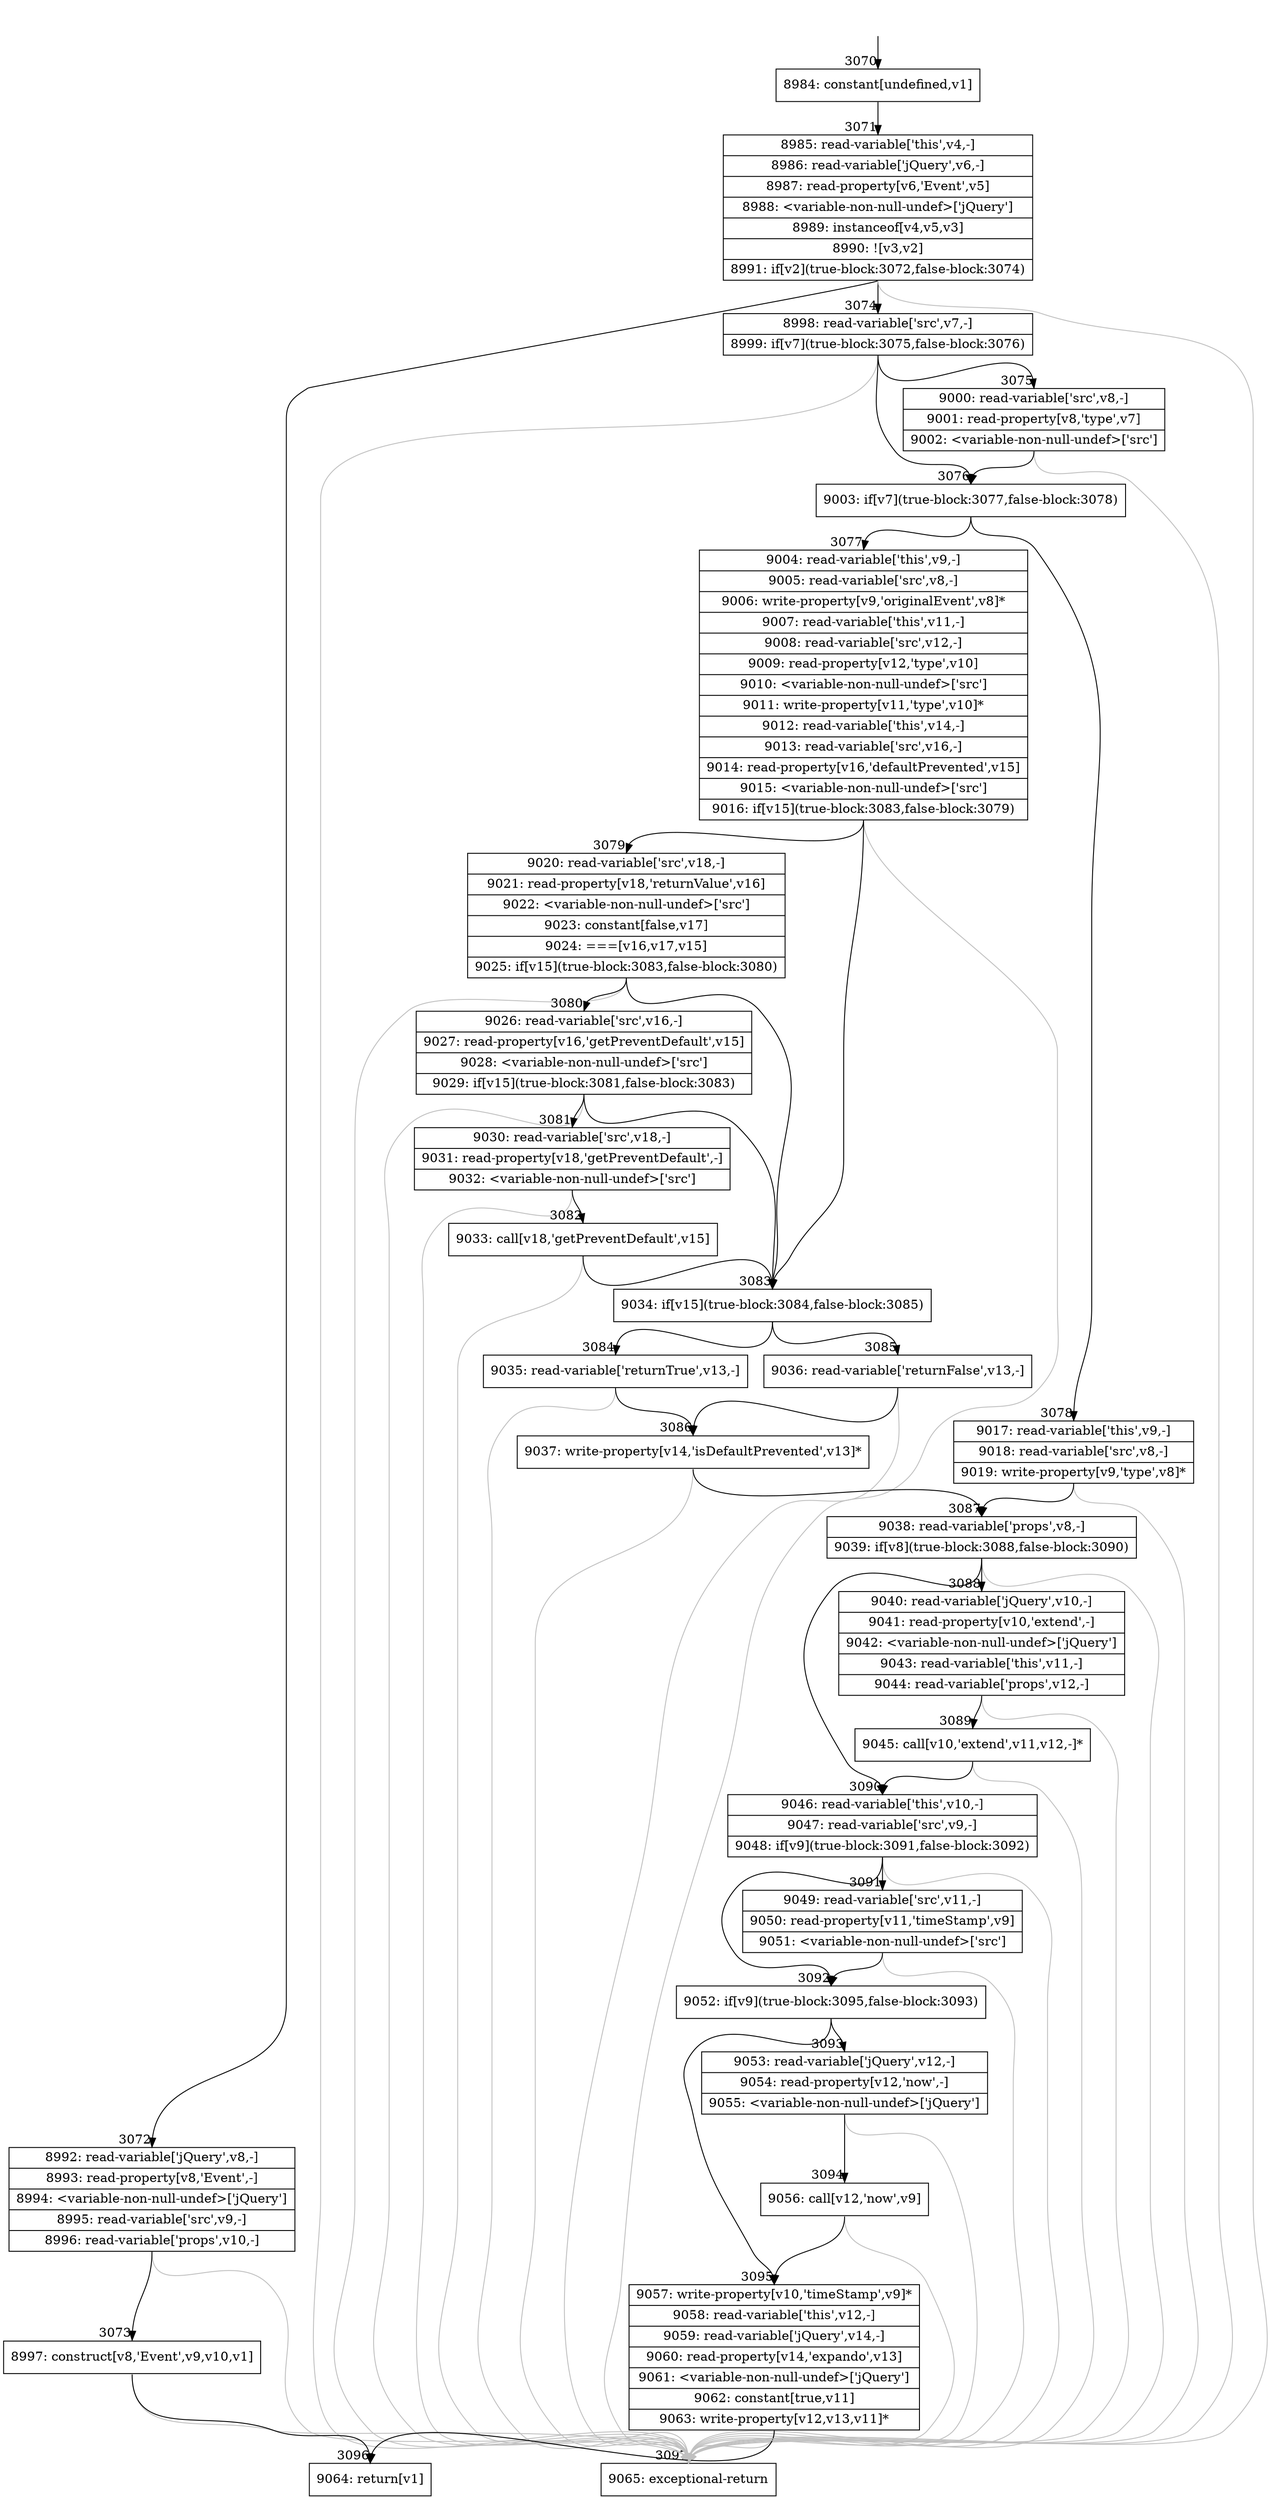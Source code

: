 digraph {
rankdir="TD"
BB_entry188[shape=none,label=""];
BB_entry188 -> BB3070 [tailport=s, headport=n, headlabel="    3070"]
BB3070 [shape=record label="{8984: constant[undefined,v1]}" ] 
BB3070 -> BB3071 [tailport=s, headport=n, headlabel="      3071"]
BB3071 [shape=record label="{8985: read-variable['this',v4,-]|8986: read-variable['jQuery',v6,-]|8987: read-property[v6,'Event',v5]|8988: \<variable-non-null-undef\>['jQuery']|8989: instanceof[v4,v5,v3]|8990: ![v3,v2]|8991: if[v2](true-block:3072,false-block:3074)}" ] 
BB3071 -> BB3072 [tailport=s, headport=n, headlabel="      3072"]
BB3071 -> BB3074 [tailport=s, headport=n, headlabel="      3074"]
BB3071 -> BB3097 [tailport=s, headport=n, color=gray, headlabel="      3097"]
BB3072 [shape=record label="{8992: read-variable['jQuery',v8,-]|8993: read-property[v8,'Event',-]|8994: \<variable-non-null-undef\>['jQuery']|8995: read-variable['src',v9,-]|8996: read-variable['props',v10,-]}" ] 
BB3072 -> BB3073 [tailport=s, headport=n, headlabel="      3073"]
BB3072 -> BB3097 [tailport=s, headport=n, color=gray]
BB3073 [shape=record label="{8997: construct[v8,'Event',v9,v10,v1]}" ] 
BB3073 -> BB3096 [tailport=s, headport=n, headlabel="      3096"]
BB3073 -> BB3097 [tailport=s, headport=n, color=gray]
BB3074 [shape=record label="{8998: read-variable['src',v7,-]|8999: if[v7](true-block:3075,false-block:3076)}" ] 
BB3074 -> BB3076 [tailport=s, headport=n, headlabel="      3076"]
BB3074 -> BB3075 [tailport=s, headport=n, headlabel="      3075"]
BB3074 -> BB3097 [tailport=s, headport=n, color=gray]
BB3075 [shape=record label="{9000: read-variable['src',v8,-]|9001: read-property[v8,'type',v7]|9002: \<variable-non-null-undef\>['src']}" ] 
BB3075 -> BB3076 [tailport=s, headport=n]
BB3075 -> BB3097 [tailport=s, headport=n, color=gray]
BB3076 [shape=record label="{9003: if[v7](true-block:3077,false-block:3078)}" ] 
BB3076 -> BB3077 [tailport=s, headport=n, headlabel="      3077"]
BB3076 -> BB3078 [tailport=s, headport=n, headlabel="      3078"]
BB3077 [shape=record label="{9004: read-variable['this',v9,-]|9005: read-variable['src',v8,-]|9006: write-property[v9,'originalEvent',v8]*|9007: read-variable['this',v11,-]|9008: read-variable['src',v12,-]|9009: read-property[v12,'type',v10]|9010: \<variable-non-null-undef\>['src']|9011: write-property[v11,'type',v10]*|9012: read-variable['this',v14,-]|9013: read-variable['src',v16,-]|9014: read-property[v16,'defaultPrevented',v15]|9015: \<variable-non-null-undef\>['src']|9016: if[v15](true-block:3083,false-block:3079)}" ] 
BB3077 -> BB3083 [tailport=s, headport=n, headlabel="      3083"]
BB3077 -> BB3079 [tailport=s, headport=n, headlabel="      3079"]
BB3077 -> BB3097 [tailport=s, headport=n, color=gray]
BB3078 [shape=record label="{9017: read-variable['this',v9,-]|9018: read-variable['src',v8,-]|9019: write-property[v9,'type',v8]*}" ] 
BB3078 -> BB3087 [tailport=s, headport=n, headlabel="      3087"]
BB3078 -> BB3097 [tailport=s, headport=n, color=gray]
BB3079 [shape=record label="{9020: read-variable['src',v18,-]|9021: read-property[v18,'returnValue',v16]|9022: \<variable-non-null-undef\>['src']|9023: constant[false,v17]|9024: ===[v16,v17,v15]|9025: if[v15](true-block:3083,false-block:3080)}" ] 
BB3079 -> BB3083 [tailport=s, headport=n]
BB3079 -> BB3080 [tailport=s, headport=n, headlabel="      3080"]
BB3079 -> BB3097 [tailport=s, headport=n, color=gray]
BB3080 [shape=record label="{9026: read-variable['src',v16,-]|9027: read-property[v16,'getPreventDefault',v15]|9028: \<variable-non-null-undef\>['src']|9029: if[v15](true-block:3081,false-block:3083)}" ] 
BB3080 -> BB3083 [tailport=s, headport=n]
BB3080 -> BB3081 [tailport=s, headport=n, headlabel="      3081"]
BB3080 -> BB3097 [tailport=s, headport=n, color=gray]
BB3081 [shape=record label="{9030: read-variable['src',v18,-]|9031: read-property[v18,'getPreventDefault',-]|9032: \<variable-non-null-undef\>['src']}" ] 
BB3081 -> BB3082 [tailport=s, headport=n, headlabel="      3082"]
BB3081 -> BB3097 [tailport=s, headport=n, color=gray]
BB3082 [shape=record label="{9033: call[v18,'getPreventDefault',v15]}" ] 
BB3082 -> BB3083 [tailport=s, headport=n]
BB3082 -> BB3097 [tailport=s, headport=n, color=gray]
BB3083 [shape=record label="{9034: if[v15](true-block:3084,false-block:3085)}" ] 
BB3083 -> BB3084 [tailport=s, headport=n, headlabel="      3084"]
BB3083 -> BB3085 [tailport=s, headport=n, headlabel="      3085"]
BB3084 [shape=record label="{9035: read-variable['returnTrue',v13,-]}" ] 
BB3084 -> BB3086 [tailport=s, headport=n, headlabel="      3086"]
BB3084 -> BB3097 [tailport=s, headport=n, color=gray]
BB3085 [shape=record label="{9036: read-variable['returnFalse',v13,-]}" ] 
BB3085 -> BB3086 [tailport=s, headport=n]
BB3085 -> BB3097 [tailport=s, headport=n, color=gray]
BB3086 [shape=record label="{9037: write-property[v14,'isDefaultPrevented',v13]*}" ] 
BB3086 -> BB3087 [tailport=s, headport=n]
BB3086 -> BB3097 [tailport=s, headport=n, color=gray]
BB3087 [shape=record label="{9038: read-variable['props',v8,-]|9039: if[v8](true-block:3088,false-block:3090)}" ] 
BB3087 -> BB3088 [tailport=s, headport=n, headlabel="      3088"]
BB3087 -> BB3090 [tailport=s, headport=n, headlabel="      3090"]
BB3087 -> BB3097 [tailport=s, headport=n, color=gray]
BB3088 [shape=record label="{9040: read-variable['jQuery',v10,-]|9041: read-property[v10,'extend',-]|9042: \<variable-non-null-undef\>['jQuery']|9043: read-variable['this',v11,-]|9044: read-variable['props',v12,-]}" ] 
BB3088 -> BB3089 [tailport=s, headport=n, headlabel="      3089"]
BB3088 -> BB3097 [tailport=s, headport=n, color=gray]
BB3089 [shape=record label="{9045: call[v10,'extend',v11,v12,-]*}" ] 
BB3089 -> BB3090 [tailport=s, headport=n]
BB3089 -> BB3097 [tailport=s, headport=n, color=gray]
BB3090 [shape=record label="{9046: read-variable['this',v10,-]|9047: read-variable['src',v9,-]|9048: if[v9](true-block:3091,false-block:3092)}" ] 
BB3090 -> BB3092 [tailport=s, headport=n, headlabel="      3092"]
BB3090 -> BB3091 [tailport=s, headport=n, headlabel="      3091"]
BB3090 -> BB3097 [tailport=s, headport=n, color=gray]
BB3091 [shape=record label="{9049: read-variable['src',v11,-]|9050: read-property[v11,'timeStamp',v9]|9051: \<variable-non-null-undef\>['src']}" ] 
BB3091 -> BB3092 [tailport=s, headport=n]
BB3091 -> BB3097 [tailport=s, headport=n, color=gray]
BB3092 [shape=record label="{9052: if[v9](true-block:3095,false-block:3093)}" ] 
BB3092 -> BB3095 [tailport=s, headport=n, headlabel="      3095"]
BB3092 -> BB3093 [tailport=s, headport=n, headlabel="      3093"]
BB3093 [shape=record label="{9053: read-variable['jQuery',v12,-]|9054: read-property[v12,'now',-]|9055: \<variable-non-null-undef\>['jQuery']}" ] 
BB3093 -> BB3094 [tailport=s, headport=n, headlabel="      3094"]
BB3093 -> BB3097 [tailport=s, headport=n, color=gray]
BB3094 [shape=record label="{9056: call[v12,'now',v9]}" ] 
BB3094 -> BB3095 [tailport=s, headport=n]
BB3094 -> BB3097 [tailport=s, headport=n, color=gray]
BB3095 [shape=record label="{9057: write-property[v10,'timeStamp',v9]*|9058: read-variable['this',v12,-]|9059: read-variable['jQuery',v14,-]|9060: read-property[v14,'expando',v13]|9061: \<variable-non-null-undef\>['jQuery']|9062: constant[true,v11]|9063: write-property[v12,v13,v11]*}" ] 
BB3095 -> BB3096 [tailport=s, headport=n]
BB3095 -> BB3097 [tailport=s, headport=n, color=gray]
BB3096 [shape=record label="{9064: return[v1]}" ] 
BB3097 [shape=record label="{9065: exceptional-return}" ] 
}
